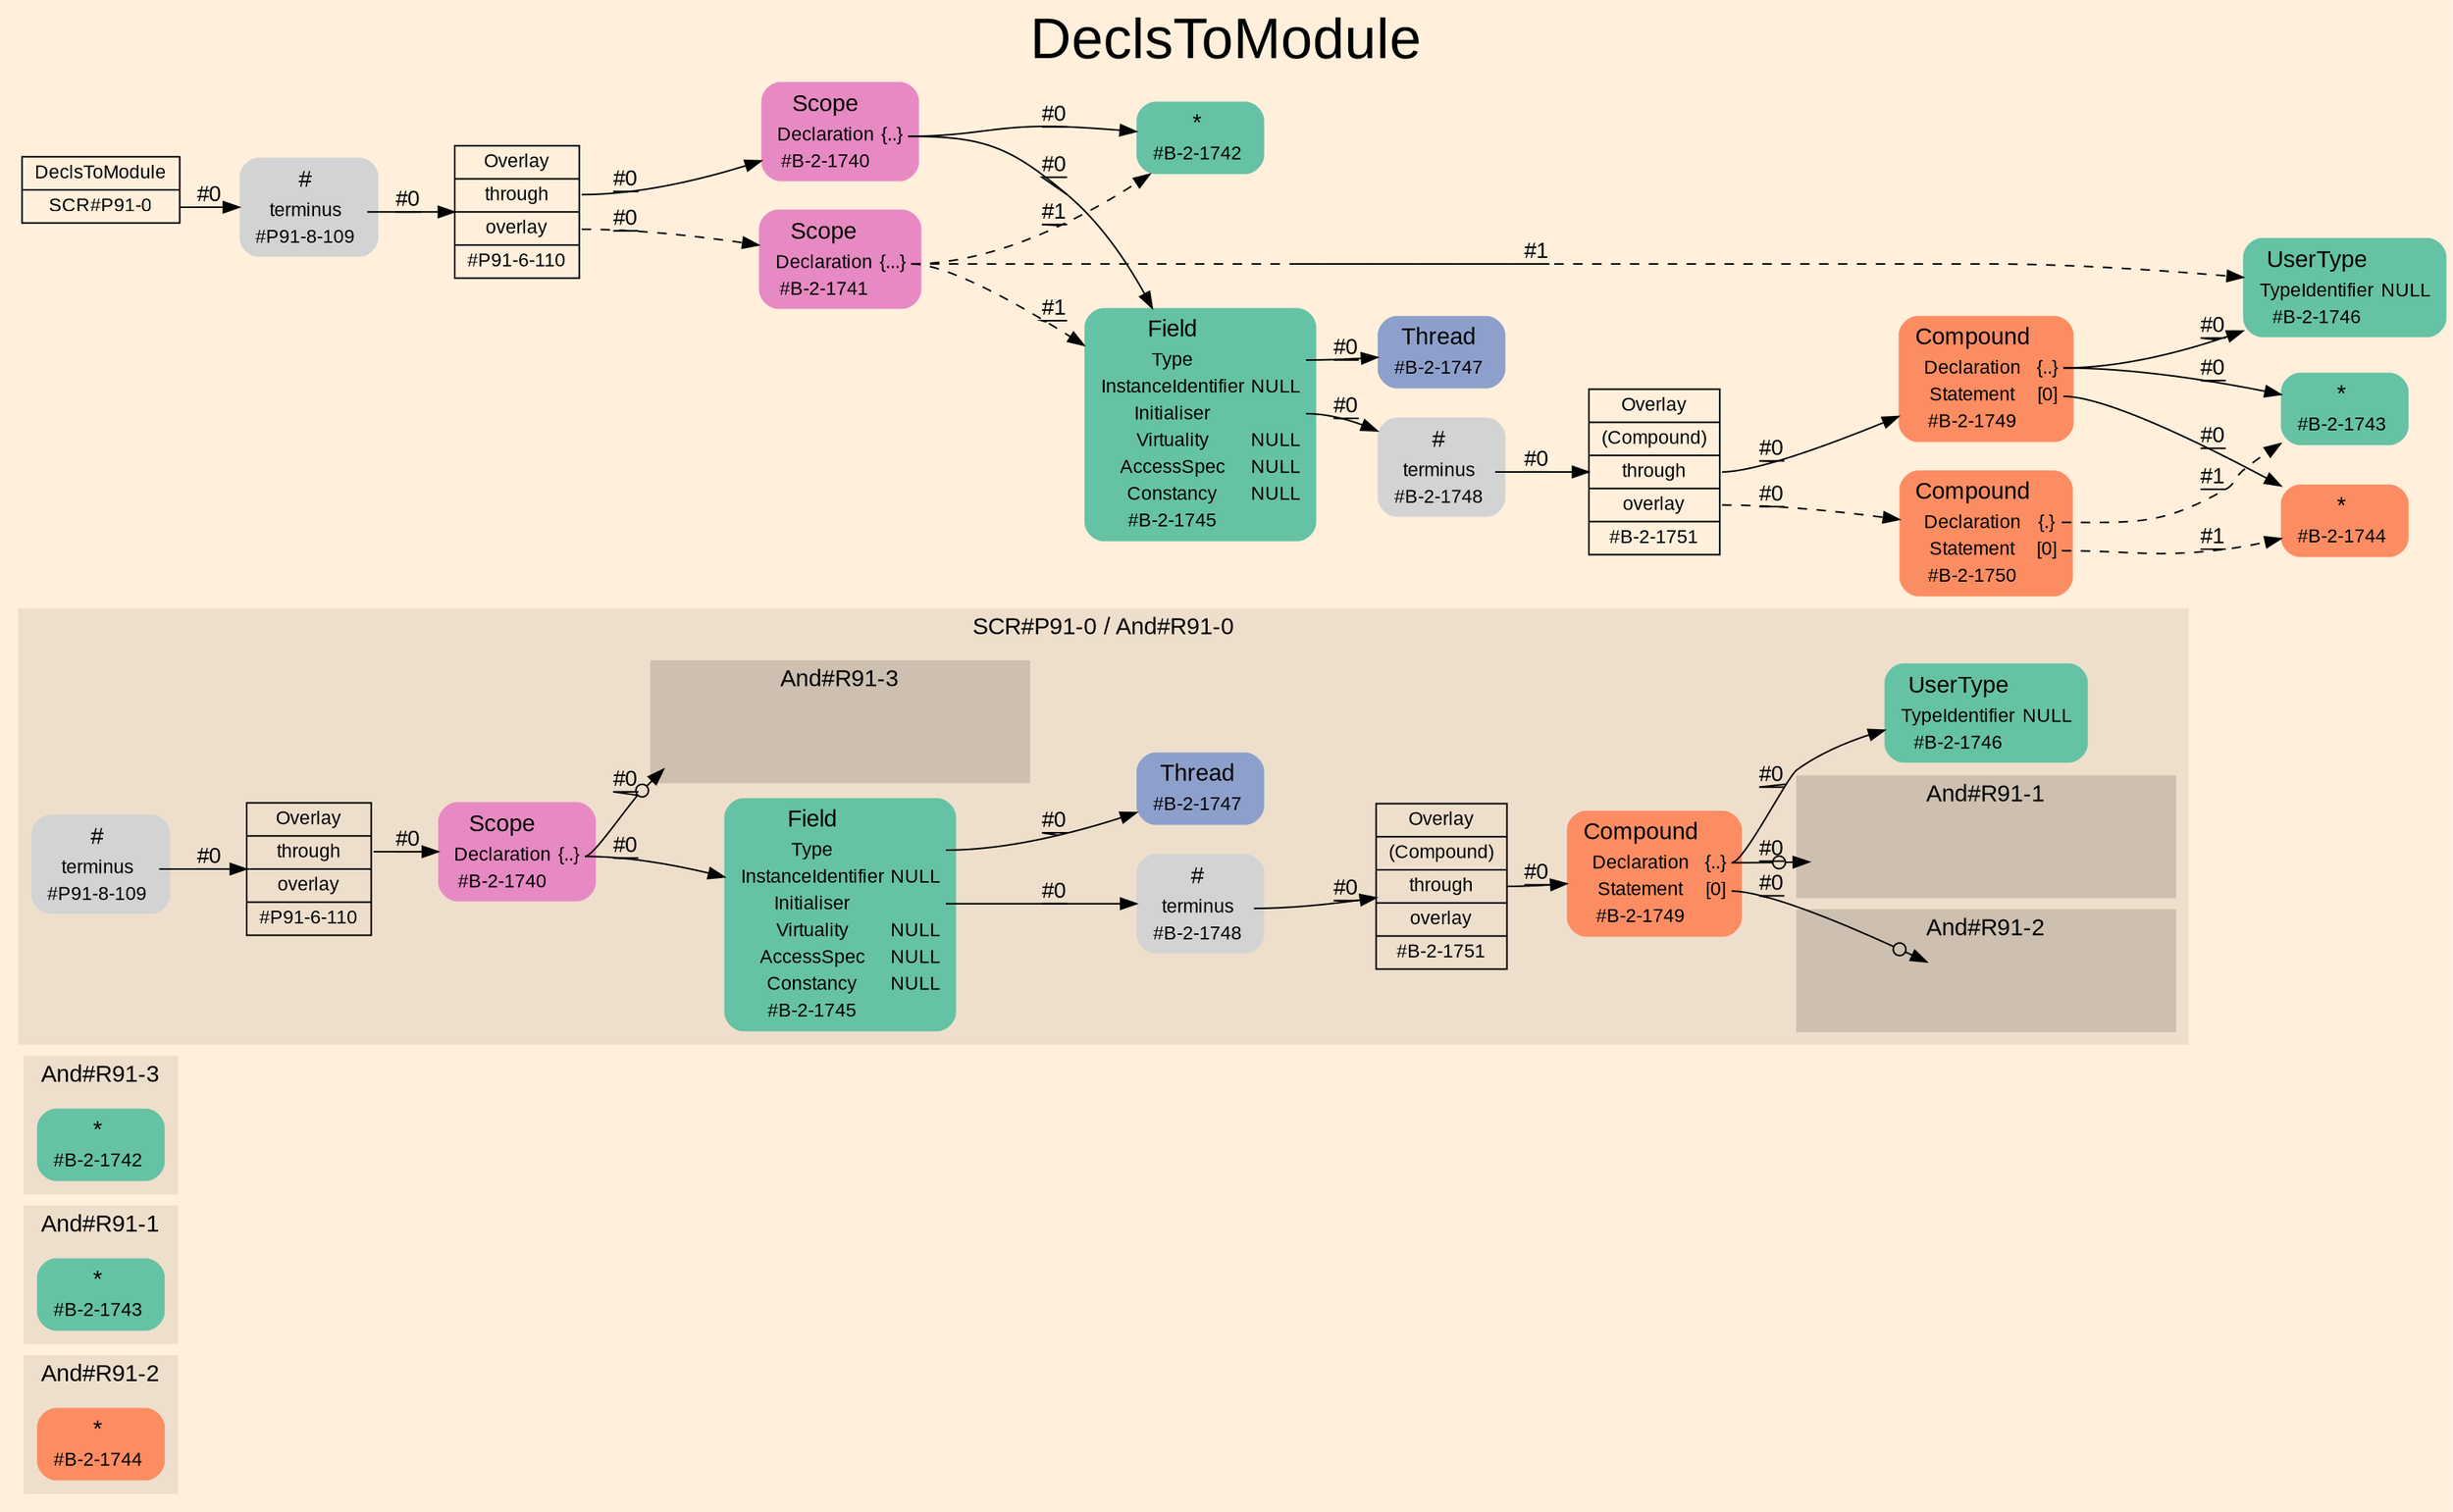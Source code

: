digraph "DeclsToModule" {
label = "DeclsToModule"
labelloc = t
fontsize = "36"
graph [
    rankdir = "LR"
    ranksep = 0.3
    bgcolor = antiquewhite1
    color = black
    fontcolor = black
    fontname = "Arial"
];
node [
    fontname = "Arial"
];
edge [
    fontname = "Arial"
];

// -------------------- figure And#R91-2 --------------------
// -------- region And#R91-2 ----------
subgraph "clusterAnd#R91-2" {
    label = "And#R91-2"
    style = "filled"
    color = antiquewhite2
    fontsize = "15"
    "And#R91-2/#B-2-1744" [
        // -------- block And#R91-2/#B-2-1744 ----------
        shape = "plaintext"
        fillcolor = "/set28/2"
        label = <<TABLE BORDER="0" CELLBORDER="0" CELLSPACING="0">
         <TR><TD><FONT POINT-SIZE="15.0">*</FONT></TD><TD></TD></TR>
         <TR><TD>#B-2-1744</TD><TD PORT="port0"></TD></TR>
        </TABLE>>
        style = "rounded,filled"
        fontsize = "12"
    ];
    
}


// -------------------- figure And#R91-1 --------------------
// -------- region And#R91-1 ----------
subgraph "clusterAnd#R91-1" {
    label = "And#R91-1"
    style = "filled"
    color = antiquewhite2
    fontsize = "15"
    "And#R91-1/#B-2-1743" [
        // -------- block And#R91-1/#B-2-1743 ----------
        shape = "plaintext"
        fillcolor = "/set28/1"
        label = <<TABLE BORDER="0" CELLBORDER="0" CELLSPACING="0">
         <TR><TD><FONT POINT-SIZE="15.0">*</FONT></TD><TD></TD></TR>
         <TR><TD>#B-2-1743</TD><TD PORT="port0"></TD></TR>
        </TABLE>>
        style = "rounded,filled"
        fontsize = "12"
    ];
    
}


// -------------------- figure And#R91-3 --------------------
// -------- region And#R91-3 ----------
subgraph "clusterAnd#R91-3" {
    label = "And#R91-3"
    style = "filled"
    color = antiquewhite2
    fontsize = "15"
    "And#R91-3/#B-2-1742" [
        // -------- block And#R91-3/#B-2-1742 ----------
        shape = "plaintext"
        fillcolor = "/set28/1"
        label = <<TABLE BORDER="0" CELLBORDER="0" CELLSPACING="0">
         <TR><TD><FONT POINT-SIZE="15.0">*</FONT></TD><TD></TD></TR>
         <TR><TD>#B-2-1742</TD><TD PORT="port0"></TD></TR>
        </TABLE>>
        style = "rounded,filled"
        fontsize = "12"
    ];
    
}


// -------------------- figure And#R91-0 --------------------
// -------- region And#R91-0 ----------
subgraph "clusterAnd#R91-0" {
    label = "SCR#P91-0 / And#R91-0"
    style = "filled"
    color = antiquewhite2
    fontsize = "15"
    "And#R91-0/#P91-8-109" [
        // -------- block And#R91-0/#P91-8-109 ----------
        shape = "plaintext"
        label = <<TABLE BORDER="0" CELLBORDER="0" CELLSPACING="0">
         <TR><TD><FONT POINT-SIZE="15.0">#</FONT></TD><TD></TD></TR>
         <TR><TD>terminus</TD><TD PORT="port0"></TD></TR>
         <TR><TD>#P91-8-109</TD><TD PORT="port1"></TD></TR>
        </TABLE>>
        style = "rounded,filled"
        fontsize = "12"
    ];
    
    "And#R91-0/#P91-6-110" [
        // -------- block And#R91-0/#P91-6-110 ----------
        shape = "record"
        fillcolor = antiquewhite2
        label = "<fixed> Overlay | <port0> through | <port1> overlay | <port2> #P91-6-110"
        style = "filled"
        fontsize = "12"
        color = black
        fontcolor = black
    ];
    
    "And#R91-0/#B-2-1740" [
        // -------- block And#R91-0/#B-2-1740 ----------
        shape = "plaintext"
        fillcolor = "/set28/4"
        label = <<TABLE BORDER="0" CELLBORDER="0" CELLSPACING="0">
         <TR><TD><FONT POINT-SIZE="15.0">Scope</FONT></TD><TD></TD></TR>
         <TR><TD>Declaration</TD><TD PORT="port0">{..}</TD></TR>
         <TR><TD>#B-2-1740</TD><TD PORT="port1"></TD></TR>
        </TABLE>>
        style = "rounded,filled"
        fontsize = "12"
    ];
    
    "And#R91-0/#B-2-1749" [
        // -------- block And#R91-0/#B-2-1749 ----------
        shape = "plaintext"
        fillcolor = "/set28/2"
        label = <<TABLE BORDER="0" CELLBORDER="0" CELLSPACING="0">
         <TR><TD><FONT POINT-SIZE="15.0">Compound</FONT></TD><TD></TD></TR>
         <TR><TD>Declaration</TD><TD PORT="port0">{..}</TD></TR>
         <TR><TD>Statement</TD><TD PORT="port1">[0]</TD></TR>
         <TR><TD>#B-2-1749</TD><TD PORT="port2"></TD></TR>
        </TABLE>>
        style = "rounded,filled"
        fontsize = "12"
    ];
    
    "And#R91-0/#B-2-1751" [
        // -------- block And#R91-0/#B-2-1751 ----------
        shape = "record"
        fillcolor = antiquewhite2
        label = "<fixed> Overlay | <port0> (Compound) | <port1> through | <port2> overlay | <port3> #B-2-1751"
        style = "filled"
        fontsize = "12"
        color = black
        fontcolor = black
    ];
    
    "And#R91-0/#B-2-1747" [
        // -------- block And#R91-0/#B-2-1747 ----------
        shape = "plaintext"
        fillcolor = "/set28/3"
        label = <<TABLE BORDER="0" CELLBORDER="0" CELLSPACING="0">
         <TR><TD><FONT POINT-SIZE="15.0">Thread</FONT></TD><TD></TD></TR>
         <TR><TD>#B-2-1747</TD><TD PORT="port0"></TD></TR>
        </TABLE>>
        style = "rounded,filled"
        fontsize = "12"
    ];
    
    "And#R91-0/#B-2-1745" [
        // -------- block And#R91-0/#B-2-1745 ----------
        shape = "plaintext"
        fillcolor = "/set28/1"
        label = <<TABLE BORDER="0" CELLBORDER="0" CELLSPACING="0">
         <TR><TD><FONT POINT-SIZE="15.0">Field</FONT></TD><TD></TD></TR>
         <TR><TD>Type</TD><TD PORT="port0"></TD></TR>
         <TR><TD>InstanceIdentifier</TD><TD PORT="port1">NULL</TD></TR>
         <TR><TD>Initialiser</TD><TD PORT="port2"></TD></TR>
         <TR><TD>Virtuality</TD><TD PORT="port3">NULL</TD></TR>
         <TR><TD>AccessSpec</TD><TD PORT="port4">NULL</TD></TR>
         <TR><TD>Constancy</TD><TD PORT="port5">NULL</TD></TR>
         <TR><TD>#B-2-1745</TD><TD PORT="port6"></TD></TR>
        </TABLE>>
        style = "rounded,filled"
        fontsize = "12"
    ];
    
    "And#R91-0/#B-2-1748" [
        // -------- block And#R91-0/#B-2-1748 ----------
        shape = "plaintext"
        label = <<TABLE BORDER="0" CELLBORDER="0" CELLSPACING="0">
         <TR><TD><FONT POINT-SIZE="15.0">#</FONT></TD><TD></TD></TR>
         <TR><TD>terminus</TD><TD PORT="port0"></TD></TR>
         <TR><TD>#B-2-1748</TD><TD PORT="port1"></TD></TR>
        </TABLE>>
        style = "rounded,filled"
        fontsize = "12"
    ];
    
    "And#R91-0/#B-2-1746" [
        // -------- block And#R91-0/#B-2-1746 ----------
        shape = "plaintext"
        fillcolor = "/set28/1"
        label = <<TABLE BORDER="0" CELLBORDER="0" CELLSPACING="0">
         <TR><TD><FONT POINT-SIZE="15.0">UserType</FONT></TD><TD></TD></TR>
         <TR><TD>TypeIdentifier</TD><TD PORT="port0">NULL</TD></TR>
         <TR><TD>#B-2-1746</TD><TD PORT="port1"></TD></TR>
        </TABLE>>
        style = "rounded,filled"
        fontsize = "12"
    ];
    
    // -------- region And#R91-0/And#R91-1 ----------
    subgraph "clusterAnd#R91-0/And#R91-1" {
        label = "And#R91-1"
        style = "filled"
        color = antiquewhite3
        fontsize = "15"
        "And#R91-0/And#R91-1/#B-2-1743" [
            // -------- block And#R91-0/And#R91-1/#B-2-1743 ----------
            shape = none
            fillcolor = "/set28/1"
            style = "invisible"
        ];
        
    }
    
    // -------- region And#R91-0/And#R91-2 ----------
    subgraph "clusterAnd#R91-0/And#R91-2" {
        label = "And#R91-2"
        style = "filled"
        color = antiquewhite3
        fontsize = "15"
        "And#R91-0/And#R91-2/#B-2-1744" [
            // -------- block And#R91-0/And#R91-2/#B-2-1744 ----------
            shape = none
            fillcolor = "/set28/2"
            style = "invisible"
        ];
        
    }
    
    // -------- region And#R91-0/And#R91-3 ----------
    subgraph "clusterAnd#R91-0/And#R91-3" {
        label = "And#R91-3"
        style = "filled"
        color = antiquewhite3
        fontsize = "15"
        "And#R91-0/And#R91-3/#B-2-1742" [
            // -------- block And#R91-0/And#R91-3/#B-2-1742 ----------
            shape = none
            fillcolor = "/set28/1"
            style = "invisible"
        ];
        
    }
    
}

"And#R91-0/#P91-8-109":port0 -> "And#R91-0/#P91-6-110" [
    label = "#0"
    decorate = true
    color = black
    fontcolor = black
];

"And#R91-0/#P91-6-110":port0 -> "And#R91-0/#B-2-1740" [
    label = "#0"
    decorate = true
    color = black
    fontcolor = black
];

"And#R91-0/#B-2-1740":port0 -> "And#R91-0/And#R91-3/#B-2-1742" [
    arrowhead="normalnoneodot"
    label = "#0"
    decorate = true
    color = black
    fontcolor = black
];

"And#R91-0/#B-2-1740":port0 -> "And#R91-0/#B-2-1745" [
    label = "#0"
    decorate = true
    color = black
    fontcolor = black
];

"And#R91-0/#B-2-1749":port0 -> "And#R91-0/And#R91-1/#B-2-1743" [
    arrowhead="normalnoneodot"
    label = "#0"
    decorate = true
    color = black
    fontcolor = black
];

"And#R91-0/#B-2-1749":port0 -> "And#R91-0/#B-2-1746" [
    label = "#0"
    decorate = true
    color = black
    fontcolor = black
];

"And#R91-0/#B-2-1749":port1 -> "And#R91-0/And#R91-2/#B-2-1744" [
    arrowhead="normalnoneodot"
    label = "#0"
    decorate = true
    color = black
    fontcolor = black
];

"And#R91-0/#B-2-1751":port1 -> "And#R91-0/#B-2-1749" [
    label = "#0"
    decorate = true
    color = black
    fontcolor = black
];

"And#R91-0/#B-2-1745":port0 -> "And#R91-0/#B-2-1747" [
    label = "#0"
    decorate = true
    color = black
    fontcolor = black
];

"And#R91-0/#B-2-1745":port2 -> "And#R91-0/#B-2-1748" [
    label = "#0"
    decorate = true
    color = black
    fontcolor = black
];

"And#R91-0/#B-2-1748":port0 -> "And#R91-0/#B-2-1751" [
    label = "#0"
    decorate = true
    color = black
    fontcolor = black
];


// -------------------- transformation figure --------------------
"CR#P91-0" [
    // -------- block CR#P91-0 ----------
    shape = "record"
    fillcolor = antiquewhite1
    label = "<fixed> DeclsToModule | <port0> SCR#P91-0"
    style = "filled"
    fontsize = "12"
    color = black
    fontcolor = black
];

"#P91-8-109" [
    // -------- block #P91-8-109 ----------
    shape = "plaintext"
    label = <<TABLE BORDER="0" CELLBORDER="0" CELLSPACING="0">
     <TR><TD><FONT POINT-SIZE="15.0">#</FONT></TD><TD></TD></TR>
     <TR><TD>terminus</TD><TD PORT="port0"></TD></TR>
     <TR><TD>#P91-8-109</TD><TD PORT="port1"></TD></TR>
    </TABLE>>
    style = "rounded,filled"
    fontsize = "12"
];

"#P91-6-110" [
    // -------- block #P91-6-110 ----------
    shape = "record"
    fillcolor = antiquewhite1
    label = "<fixed> Overlay | <port0> through | <port1> overlay | <port2> #P91-6-110"
    style = "filled"
    fontsize = "12"
    color = black
    fontcolor = black
];

"#B-2-1740" [
    // -------- block #B-2-1740 ----------
    shape = "plaintext"
    fillcolor = "/set28/4"
    label = <<TABLE BORDER="0" CELLBORDER="0" CELLSPACING="0">
     <TR><TD><FONT POINT-SIZE="15.0">Scope</FONT></TD><TD></TD></TR>
     <TR><TD>Declaration</TD><TD PORT="port0">{..}</TD></TR>
     <TR><TD>#B-2-1740</TD><TD PORT="port1"></TD></TR>
    </TABLE>>
    style = "rounded,filled"
    fontsize = "12"
];

"#B-2-1742" [
    // -------- block #B-2-1742 ----------
    shape = "plaintext"
    fillcolor = "/set28/1"
    label = <<TABLE BORDER="0" CELLBORDER="0" CELLSPACING="0">
     <TR><TD><FONT POINT-SIZE="15.0">*</FONT></TD><TD></TD></TR>
     <TR><TD>#B-2-1742</TD><TD PORT="port0"></TD></TR>
    </TABLE>>
    style = "rounded,filled"
    fontsize = "12"
];

"#B-2-1745" [
    // -------- block #B-2-1745 ----------
    shape = "plaintext"
    fillcolor = "/set28/1"
    label = <<TABLE BORDER="0" CELLBORDER="0" CELLSPACING="0">
     <TR><TD><FONT POINT-SIZE="15.0">Field</FONT></TD><TD></TD></TR>
     <TR><TD>Type</TD><TD PORT="port0"></TD></TR>
     <TR><TD>InstanceIdentifier</TD><TD PORT="port1">NULL</TD></TR>
     <TR><TD>Initialiser</TD><TD PORT="port2"></TD></TR>
     <TR><TD>Virtuality</TD><TD PORT="port3">NULL</TD></TR>
     <TR><TD>AccessSpec</TD><TD PORT="port4">NULL</TD></TR>
     <TR><TD>Constancy</TD><TD PORT="port5">NULL</TD></TR>
     <TR><TD>#B-2-1745</TD><TD PORT="port6"></TD></TR>
    </TABLE>>
    style = "rounded,filled"
    fontsize = "12"
];

"#B-2-1747" [
    // -------- block #B-2-1747 ----------
    shape = "plaintext"
    fillcolor = "/set28/3"
    label = <<TABLE BORDER="0" CELLBORDER="0" CELLSPACING="0">
     <TR><TD><FONT POINT-SIZE="15.0">Thread</FONT></TD><TD></TD></TR>
     <TR><TD>#B-2-1747</TD><TD PORT="port0"></TD></TR>
    </TABLE>>
    style = "rounded,filled"
    fontsize = "12"
];

"#B-2-1748" [
    // -------- block #B-2-1748 ----------
    shape = "plaintext"
    label = <<TABLE BORDER="0" CELLBORDER="0" CELLSPACING="0">
     <TR><TD><FONT POINT-SIZE="15.0">#</FONT></TD><TD></TD></TR>
     <TR><TD>terminus</TD><TD PORT="port0"></TD></TR>
     <TR><TD>#B-2-1748</TD><TD PORT="port1"></TD></TR>
    </TABLE>>
    style = "rounded,filled"
    fontsize = "12"
];

"#B-2-1751" [
    // -------- block #B-2-1751 ----------
    shape = "record"
    fillcolor = antiquewhite1
    label = "<fixed> Overlay | <port0> (Compound) | <port1> through | <port2> overlay | <port3> #B-2-1751"
    style = "filled"
    fontsize = "12"
    color = black
    fontcolor = black
];

"#B-2-1749" [
    // -------- block #B-2-1749 ----------
    shape = "plaintext"
    fillcolor = "/set28/2"
    label = <<TABLE BORDER="0" CELLBORDER="0" CELLSPACING="0">
     <TR><TD><FONT POINT-SIZE="15.0">Compound</FONT></TD><TD></TD></TR>
     <TR><TD>Declaration</TD><TD PORT="port0">{..}</TD></TR>
     <TR><TD>Statement</TD><TD PORT="port1">[0]</TD></TR>
     <TR><TD>#B-2-1749</TD><TD PORT="port2"></TD></TR>
    </TABLE>>
    style = "rounded,filled"
    fontsize = "12"
];

"#B-2-1743" [
    // -------- block #B-2-1743 ----------
    shape = "plaintext"
    fillcolor = "/set28/1"
    label = <<TABLE BORDER="0" CELLBORDER="0" CELLSPACING="0">
     <TR><TD><FONT POINT-SIZE="15.0">*</FONT></TD><TD></TD></TR>
     <TR><TD>#B-2-1743</TD><TD PORT="port0"></TD></TR>
    </TABLE>>
    style = "rounded,filled"
    fontsize = "12"
];

"#B-2-1746" [
    // -------- block #B-2-1746 ----------
    shape = "plaintext"
    fillcolor = "/set28/1"
    label = <<TABLE BORDER="0" CELLBORDER="0" CELLSPACING="0">
     <TR><TD><FONT POINT-SIZE="15.0">UserType</FONT></TD><TD></TD></TR>
     <TR><TD>TypeIdentifier</TD><TD PORT="port0">NULL</TD></TR>
     <TR><TD>#B-2-1746</TD><TD PORT="port1"></TD></TR>
    </TABLE>>
    style = "rounded,filled"
    fontsize = "12"
];

"#B-2-1744" [
    // -------- block #B-2-1744 ----------
    shape = "plaintext"
    fillcolor = "/set28/2"
    label = <<TABLE BORDER="0" CELLBORDER="0" CELLSPACING="0">
     <TR><TD><FONT POINT-SIZE="15.0">*</FONT></TD><TD></TD></TR>
     <TR><TD>#B-2-1744</TD><TD PORT="port0"></TD></TR>
    </TABLE>>
    style = "rounded,filled"
    fontsize = "12"
];

"#B-2-1750" [
    // -------- block #B-2-1750 ----------
    shape = "plaintext"
    fillcolor = "/set28/2"
    label = <<TABLE BORDER="0" CELLBORDER="0" CELLSPACING="0">
     <TR><TD><FONT POINT-SIZE="15.0">Compound</FONT></TD><TD></TD></TR>
     <TR><TD>Declaration</TD><TD PORT="port0">{.}</TD></TR>
     <TR><TD>Statement</TD><TD PORT="port1">[0]</TD></TR>
     <TR><TD>#B-2-1750</TD><TD PORT="port2"></TD></TR>
    </TABLE>>
    style = "rounded,filled"
    fontsize = "12"
];

"#B-2-1741" [
    // -------- block #B-2-1741 ----------
    shape = "plaintext"
    fillcolor = "/set28/4"
    label = <<TABLE BORDER="0" CELLBORDER="0" CELLSPACING="0">
     <TR><TD><FONT POINT-SIZE="15.0">Scope</FONT></TD><TD></TD></TR>
     <TR><TD>Declaration</TD><TD PORT="port0">{...}</TD></TR>
     <TR><TD>#B-2-1741</TD><TD PORT="port1"></TD></TR>
    </TABLE>>
    style = "rounded,filled"
    fontsize = "12"
];

"CR#P91-0":port0 -> "#P91-8-109" [
    label = "#0"
    decorate = true
    color = black
    fontcolor = black
];

"#P91-8-109":port0 -> "#P91-6-110" [
    label = "#0"
    decorate = true
    color = black
    fontcolor = black
];

"#P91-6-110":port0 -> "#B-2-1740" [
    label = "#0"
    decorate = true
    color = black
    fontcolor = black
];

"#P91-6-110":port1 -> "#B-2-1741" [
    style="dashed"
    label = "#0"
    decorate = true
    color = black
    fontcolor = black
];

"#B-2-1740":port0 -> "#B-2-1742" [
    label = "#0"
    decorate = true
    color = black
    fontcolor = black
];

"#B-2-1740":port0 -> "#B-2-1745" [
    label = "#0"
    decorate = true
    color = black
    fontcolor = black
];

"#B-2-1745":port0 -> "#B-2-1747" [
    label = "#0"
    decorate = true
    color = black
    fontcolor = black
];

"#B-2-1745":port2 -> "#B-2-1748" [
    label = "#0"
    decorate = true
    color = black
    fontcolor = black
];

"#B-2-1748":port0 -> "#B-2-1751" [
    label = "#0"
    decorate = true
    color = black
    fontcolor = black
];

"#B-2-1751":port1 -> "#B-2-1749" [
    label = "#0"
    decorate = true
    color = black
    fontcolor = black
];

"#B-2-1751":port2 -> "#B-2-1750" [
    style="dashed"
    label = "#0"
    decorate = true
    color = black
    fontcolor = black
];

"#B-2-1749":port0 -> "#B-2-1743" [
    label = "#0"
    decorate = true
    color = black
    fontcolor = black
];

"#B-2-1749":port0 -> "#B-2-1746" [
    label = "#0"
    decorate = true
    color = black
    fontcolor = black
];

"#B-2-1749":port1 -> "#B-2-1744" [
    label = "#0"
    decorate = true
    color = black
    fontcolor = black
];

"#B-2-1750":port0 -> "#B-2-1743" [
    style="dashed"
    label = "#1"
    decorate = true
    color = black
    fontcolor = black
];

"#B-2-1750":port1 -> "#B-2-1744" [
    style="dashed"
    label = "#1"
    decorate = true
    color = black
    fontcolor = black
];

"#B-2-1741":port0 -> "#B-2-1742" [
    style="dashed"
    label = "#1"
    decorate = true
    color = black
    fontcolor = black
];

"#B-2-1741":port0 -> "#B-2-1745" [
    style="dashed"
    label = "#1"
    decorate = true
    color = black
    fontcolor = black
];

"#B-2-1741":port0 -> "#B-2-1746" [
    style="dashed"
    label = "#1"
    decorate = true
    color = black
    fontcolor = black
];


}
